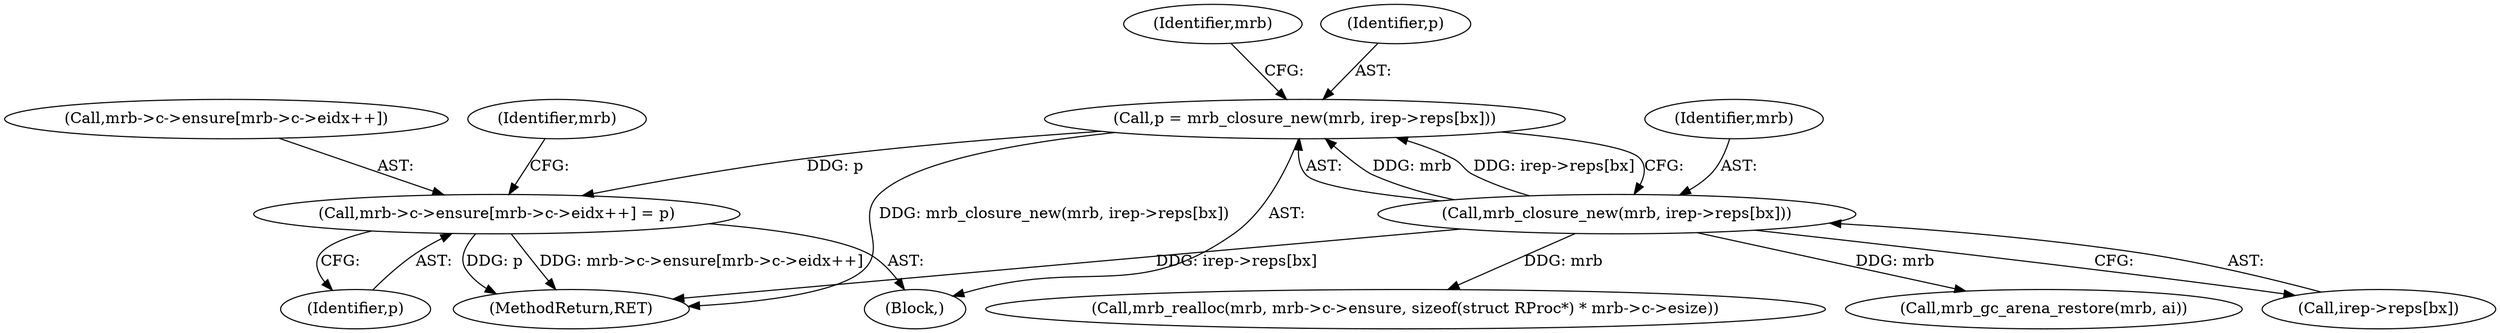 digraph "0_mruby_1905091634a6a2925c911484434448e568330626@pointer" {
"1001190" [label="(Call,mrb->c->ensure[mrb->c->eidx++] = p)"];
"1001120" [label="(Call,p = mrb_closure_new(mrb, irep->reps[bx]))"];
"1001122" [label="(Call,mrb_closure_new(mrb, irep->reps[bx]))"];
"1001208" [label="(Identifier,mrb)"];
"1005666" [label="(MethodReturn,RET)"];
"1001203" [label="(Identifier,p)"];
"1001191" [label="(Call,mrb->c->ensure[mrb->c->eidx++])"];
"1001120" [label="(Call,p = mrb_closure_new(mrb, irep->reps[bx]))"];
"1001175" [label="(Call,mrb_realloc(mrb, mrb->c->ensure, sizeof(struct RProc*) * mrb->c->esize))"];
"1001217" [label="(Call,mrb_gc_arena_restore(mrb, ai))"];
"1001122" [label="(Call,mrb_closure_new(mrb, irep->reps[bx]))"];
"1001133" [label="(Identifier,mrb)"];
"1001124" [label="(Call,irep->reps[bx])"];
"1001123" [label="(Identifier,mrb)"];
"1001190" [label="(Call,mrb->c->ensure[mrb->c->eidx++] = p)"];
"1001113" [label="(Block,)"];
"1001121" [label="(Identifier,p)"];
"1001190" -> "1001113"  [label="AST: "];
"1001190" -> "1001203"  [label="CFG: "];
"1001191" -> "1001190"  [label="AST: "];
"1001203" -> "1001190"  [label="AST: "];
"1001208" -> "1001190"  [label="CFG: "];
"1001190" -> "1005666"  [label="DDG: mrb->c->ensure[mrb->c->eidx++]"];
"1001190" -> "1005666"  [label="DDG: p"];
"1001120" -> "1001190"  [label="DDG: p"];
"1001120" -> "1001113"  [label="AST: "];
"1001120" -> "1001122"  [label="CFG: "];
"1001121" -> "1001120"  [label="AST: "];
"1001122" -> "1001120"  [label="AST: "];
"1001133" -> "1001120"  [label="CFG: "];
"1001120" -> "1005666"  [label="DDG: mrb_closure_new(mrb, irep->reps[bx])"];
"1001122" -> "1001120"  [label="DDG: mrb"];
"1001122" -> "1001120"  [label="DDG: irep->reps[bx]"];
"1001122" -> "1001124"  [label="CFG: "];
"1001123" -> "1001122"  [label="AST: "];
"1001124" -> "1001122"  [label="AST: "];
"1001122" -> "1005666"  [label="DDG: irep->reps[bx]"];
"1001122" -> "1001175"  [label="DDG: mrb"];
"1001122" -> "1001217"  [label="DDG: mrb"];
}

